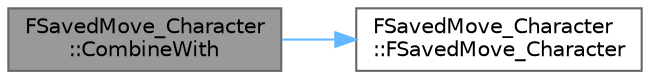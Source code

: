 digraph "FSavedMove_Character::CombineWith"
{
 // INTERACTIVE_SVG=YES
 // LATEX_PDF_SIZE
  bgcolor="transparent";
  edge [fontname=Helvetica,fontsize=10,labelfontname=Helvetica,labelfontsize=10];
  node [fontname=Helvetica,fontsize=10,shape=box,height=0.2,width=0.4];
  rankdir="LR";
  Node1 [id="Node000001",label="FSavedMove_Character\l::CombineWith",height=0.2,width=0.4,color="gray40", fillcolor="grey60", style="filled", fontcolor="black",tooltip="Combine this move with an older move and update relevant state."];
  Node1 -> Node2 [id="edge1_Node000001_Node000002",color="steelblue1",style="solid",tooltip=" "];
  Node2 [id="Node000002",label="FSavedMove_Character\l::FSavedMove_Character",height=0.2,width=0.4,color="grey40", fillcolor="white", style="filled",URL="$d7/deb/classFSavedMove__Character.html#afcaffe52a5132e943fbfa7675bdb1ec1",tooltip=" "];
}
